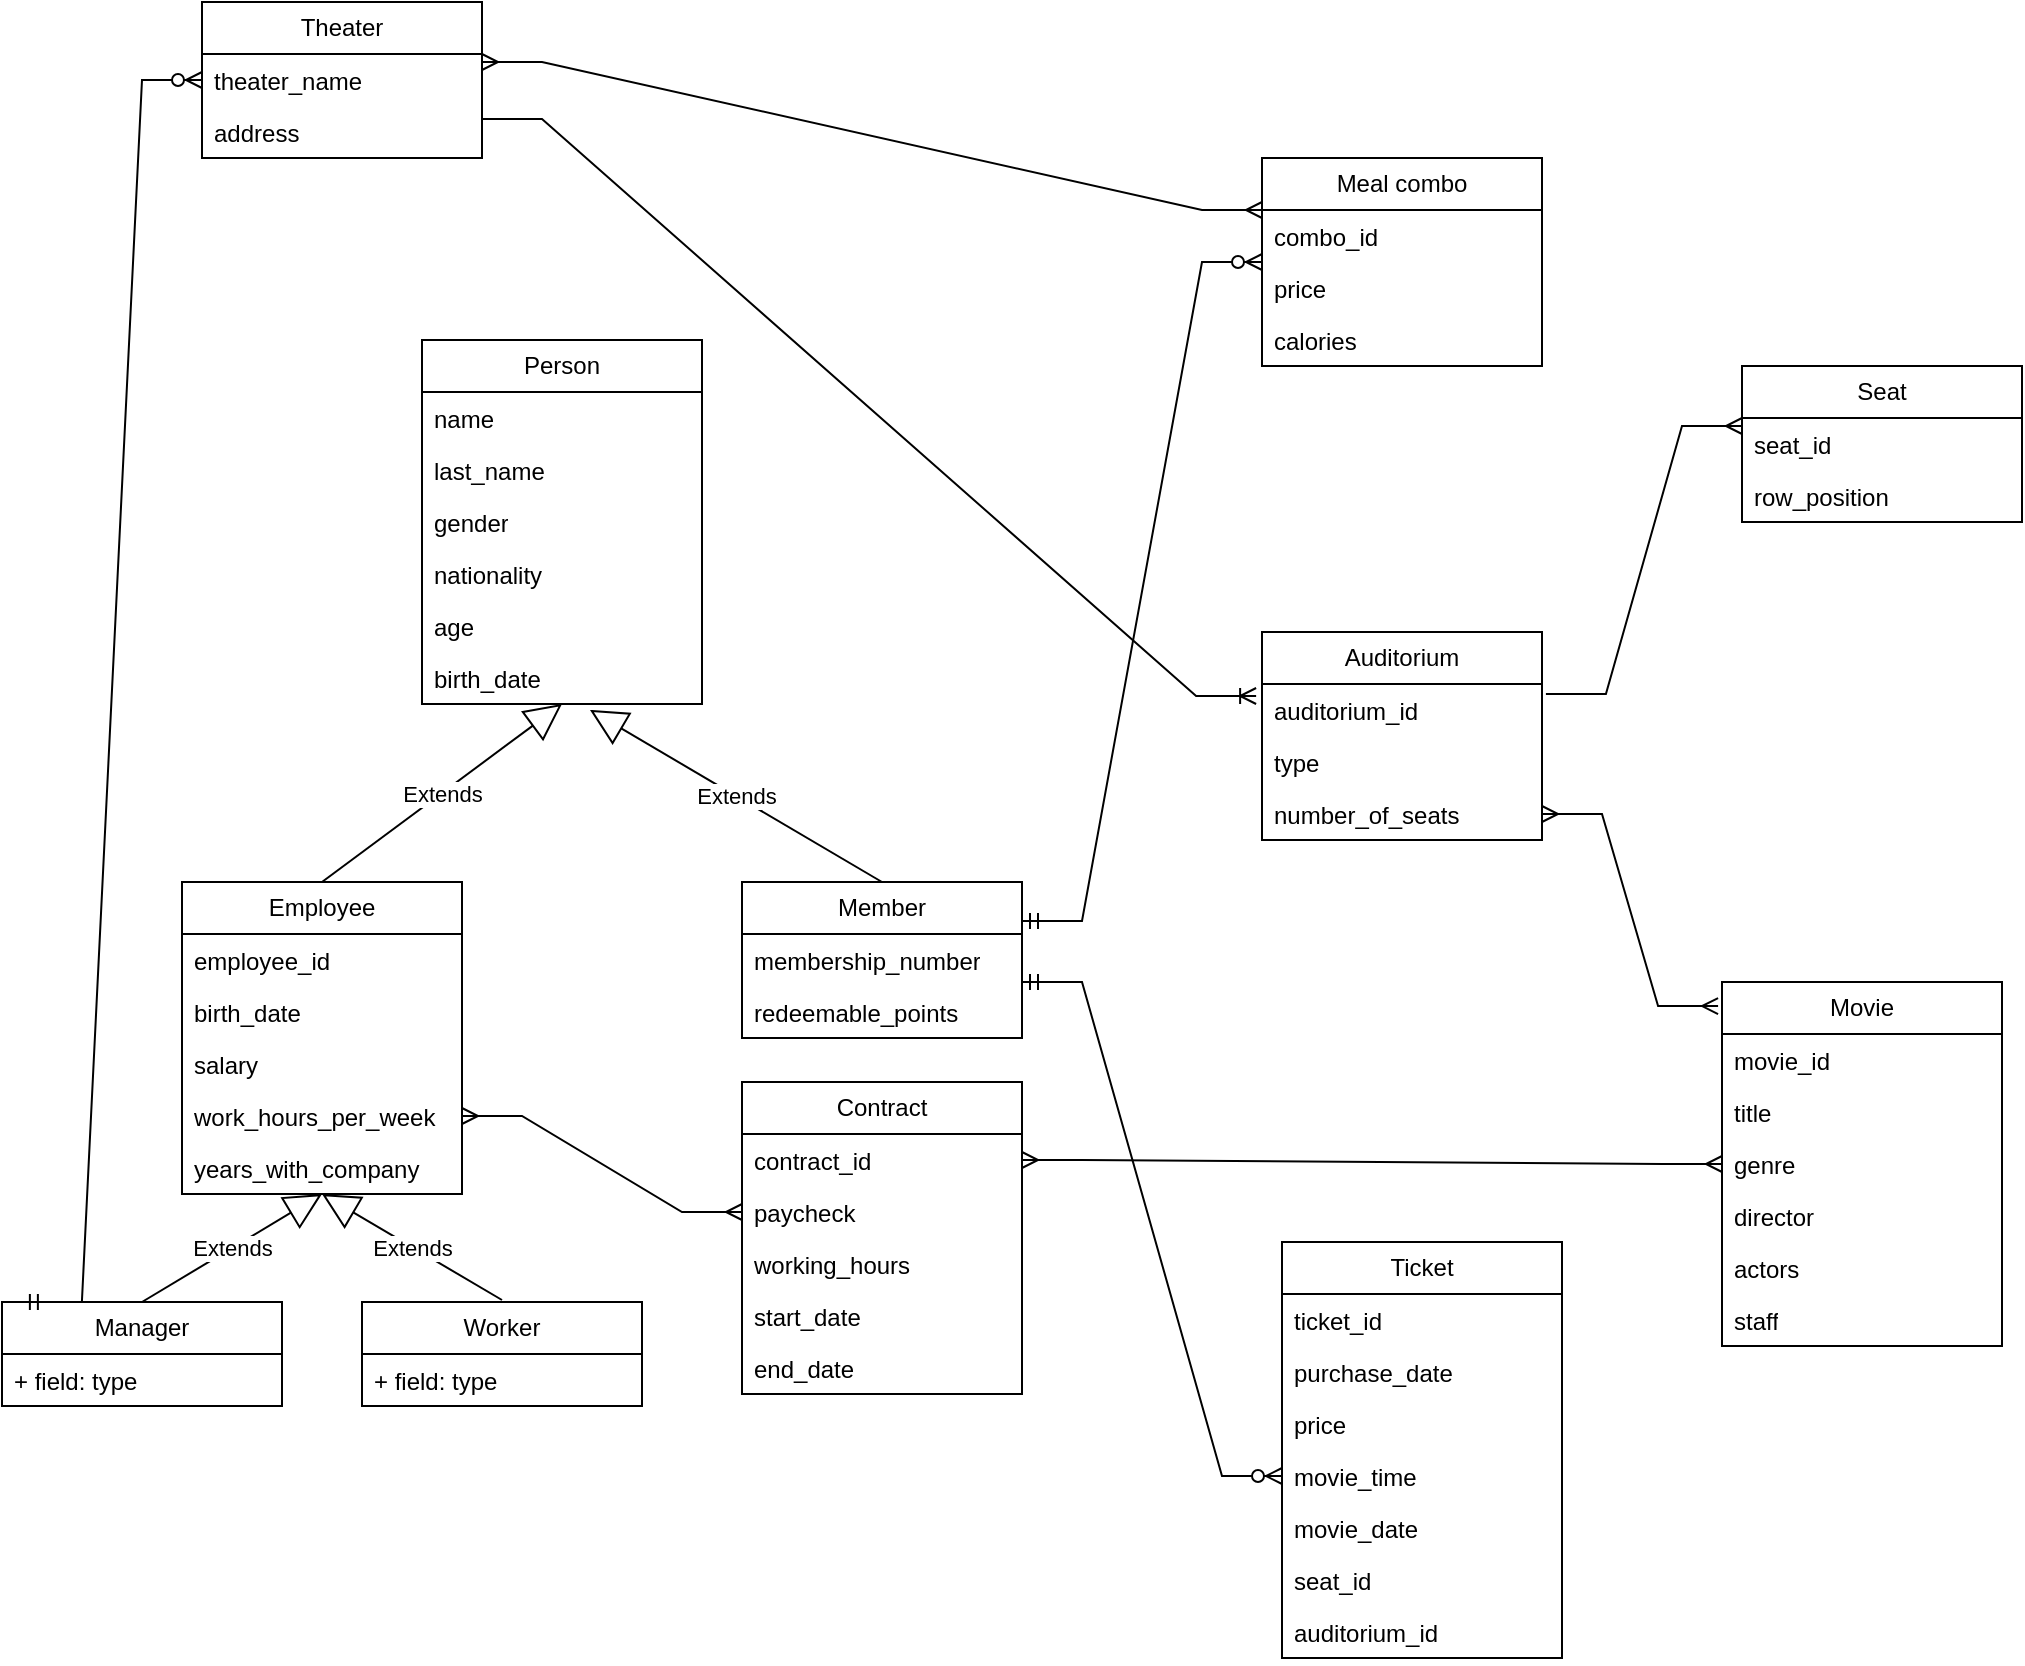 <mxfile version="24.7.17">
  <diagram id="C5RBs43oDa-KdzZeNtuy" name="Page-1">
    <mxGraphModel dx="1434" dy="746" grid="1" gridSize="10" guides="1" tooltips="1" connect="1" arrows="1" fold="1" page="1" pageScale="1" pageWidth="827" pageHeight="1169" math="0" shadow="0">
      <root>
        <mxCell id="WIyWlLk6GJQsqaUBKTNV-0" />
        <mxCell id="WIyWlLk6GJQsqaUBKTNV-1" parent="WIyWlLk6GJQsqaUBKTNV-0" />
        <mxCell id="1DJX9EsVyZHLygtoXKEn-24" value="Person" style="swimlane;fontStyle=0;childLayout=stackLayout;horizontal=1;startSize=26;fillColor=none;horizontalStack=0;resizeParent=1;resizeParentMax=0;resizeLast=0;collapsible=1;marginBottom=0;whiteSpace=wrap;html=1;" vertex="1" parent="WIyWlLk6GJQsqaUBKTNV-1">
          <mxGeometry x="600" y="439" width="140" height="182" as="geometry" />
        </mxCell>
        <mxCell id="1DJX9EsVyZHLygtoXKEn-25" value="name" style="text;strokeColor=none;fillColor=none;align=left;verticalAlign=top;spacingLeft=4;spacingRight=4;overflow=hidden;rotatable=0;points=[[0,0.5],[1,0.5]];portConstraint=eastwest;whiteSpace=wrap;html=1;" vertex="1" parent="1DJX9EsVyZHLygtoXKEn-24">
          <mxGeometry y="26" width="140" height="26" as="geometry" />
        </mxCell>
        <mxCell id="1DJX9EsVyZHLygtoXKEn-26" value="last_name" style="text;strokeColor=none;fillColor=none;align=left;verticalAlign=top;spacingLeft=4;spacingRight=4;overflow=hidden;rotatable=0;points=[[0,0.5],[1,0.5]];portConstraint=eastwest;whiteSpace=wrap;html=1;" vertex="1" parent="1DJX9EsVyZHLygtoXKEn-24">
          <mxGeometry y="52" width="140" height="26" as="geometry" />
        </mxCell>
        <mxCell id="1DJX9EsVyZHLygtoXKEn-27" value="gender" style="text;strokeColor=none;fillColor=none;align=left;verticalAlign=top;spacingLeft=4;spacingRight=4;overflow=hidden;rotatable=0;points=[[0,0.5],[1,0.5]];portConstraint=eastwest;whiteSpace=wrap;html=1;" vertex="1" parent="1DJX9EsVyZHLygtoXKEn-24">
          <mxGeometry y="78" width="140" height="26" as="geometry" />
        </mxCell>
        <mxCell id="1DJX9EsVyZHLygtoXKEn-28" value="nationality" style="text;strokeColor=none;fillColor=none;align=left;verticalAlign=top;spacingLeft=4;spacingRight=4;overflow=hidden;rotatable=0;points=[[0,0.5],[1,0.5]];portConstraint=eastwest;whiteSpace=wrap;html=1;" vertex="1" parent="1DJX9EsVyZHLygtoXKEn-24">
          <mxGeometry y="104" width="140" height="26" as="geometry" />
        </mxCell>
        <mxCell id="1DJX9EsVyZHLygtoXKEn-29" value="age" style="text;strokeColor=none;fillColor=none;align=left;verticalAlign=top;spacingLeft=4;spacingRight=4;overflow=hidden;rotatable=0;points=[[0,0.5],[1,0.5]];portConstraint=eastwest;whiteSpace=wrap;html=1;" vertex="1" parent="1DJX9EsVyZHLygtoXKEn-24">
          <mxGeometry y="130" width="140" height="26" as="geometry" />
        </mxCell>
        <mxCell id="1DJX9EsVyZHLygtoXKEn-46" value="birth_date" style="text;strokeColor=none;fillColor=none;align=left;verticalAlign=top;spacingLeft=4;spacingRight=4;overflow=hidden;rotatable=0;points=[[0,0.5],[1,0.5]];portConstraint=eastwest;whiteSpace=wrap;html=1;" vertex="1" parent="1DJX9EsVyZHLygtoXKEn-24">
          <mxGeometry y="156" width="140" height="26" as="geometry" />
        </mxCell>
        <mxCell id="1DJX9EsVyZHLygtoXKEn-30" value="Extends" style="endArrow=block;endSize=16;endFill=0;html=1;rounded=0;entryX=0.5;entryY=1;entryDx=0;entryDy=0;exitX=0.5;exitY=0;exitDx=0;exitDy=0;" edge="1" parent="WIyWlLk6GJQsqaUBKTNV-1" target="1DJX9EsVyZHLygtoXKEn-24" source="1DJX9EsVyZHLygtoXKEn-32">
          <mxGeometry width="160" relative="1" as="geometry">
            <mxPoint x="670" y="720" as="sourcePoint" />
            <mxPoint x="770" y="650" as="targetPoint" />
          </mxGeometry>
        </mxCell>
        <mxCell id="1DJX9EsVyZHLygtoXKEn-32" value="Employee" style="swimlane;fontStyle=0;childLayout=stackLayout;horizontal=1;startSize=26;fillColor=none;horizontalStack=0;resizeParent=1;resizeParentMax=0;resizeLast=0;collapsible=1;marginBottom=0;whiteSpace=wrap;html=1;" vertex="1" parent="WIyWlLk6GJQsqaUBKTNV-1">
          <mxGeometry x="480" y="710" width="140" height="156" as="geometry" />
        </mxCell>
        <mxCell id="1DJX9EsVyZHLygtoXKEn-33" value="employee_id" style="text;strokeColor=none;fillColor=none;align=left;verticalAlign=top;spacingLeft=4;spacingRight=4;overflow=hidden;rotatable=0;points=[[0,0.5],[1,0.5]];portConstraint=eastwest;whiteSpace=wrap;html=1;" vertex="1" parent="1DJX9EsVyZHLygtoXKEn-32">
          <mxGeometry y="26" width="140" height="26" as="geometry" />
        </mxCell>
        <mxCell id="1DJX9EsVyZHLygtoXKEn-34" value="birth_date" style="text;strokeColor=none;fillColor=none;align=left;verticalAlign=top;spacingLeft=4;spacingRight=4;overflow=hidden;rotatable=0;points=[[0,0.5],[1,0.5]];portConstraint=eastwest;whiteSpace=wrap;html=1;" vertex="1" parent="1DJX9EsVyZHLygtoXKEn-32">
          <mxGeometry y="52" width="140" height="26" as="geometry" />
        </mxCell>
        <mxCell id="1DJX9EsVyZHLygtoXKEn-35" value="salary" style="text;strokeColor=none;fillColor=none;align=left;verticalAlign=top;spacingLeft=4;spacingRight=4;overflow=hidden;rotatable=0;points=[[0,0.5],[1,0.5]];portConstraint=eastwest;whiteSpace=wrap;html=1;" vertex="1" parent="1DJX9EsVyZHLygtoXKEn-32">
          <mxGeometry y="78" width="140" height="26" as="geometry" />
        </mxCell>
        <mxCell id="1DJX9EsVyZHLygtoXKEn-41" value="work_hours_per_week" style="text;strokeColor=none;fillColor=none;align=left;verticalAlign=top;spacingLeft=4;spacingRight=4;overflow=hidden;rotatable=0;points=[[0,0.5],[1,0.5]];portConstraint=eastwest;whiteSpace=wrap;html=1;" vertex="1" parent="1DJX9EsVyZHLygtoXKEn-32">
          <mxGeometry y="104" width="140" height="26" as="geometry" />
        </mxCell>
        <mxCell id="1DJX9EsVyZHLygtoXKEn-42" value="years_with_company" style="text;strokeColor=none;fillColor=none;align=left;verticalAlign=top;spacingLeft=4;spacingRight=4;overflow=hidden;rotatable=0;points=[[0,0.5],[1,0.5]];portConstraint=eastwest;whiteSpace=wrap;html=1;" vertex="1" parent="1DJX9EsVyZHLygtoXKEn-32">
          <mxGeometry y="130" width="140" height="26" as="geometry" />
        </mxCell>
        <mxCell id="1DJX9EsVyZHLygtoXKEn-36" value="Member" style="swimlane;fontStyle=0;childLayout=stackLayout;horizontal=1;startSize=26;fillColor=none;horizontalStack=0;resizeParent=1;resizeParentMax=0;resizeLast=0;collapsible=1;marginBottom=0;whiteSpace=wrap;html=1;" vertex="1" parent="WIyWlLk6GJQsqaUBKTNV-1">
          <mxGeometry x="760" y="710" width="140" height="78" as="geometry" />
        </mxCell>
        <mxCell id="1DJX9EsVyZHLygtoXKEn-37" value="membership_number" style="text;strokeColor=none;fillColor=none;align=left;verticalAlign=top;spacingLeft=4;spacingRight=4;overflow=hidden;rotatable=0;points=[[0,0.5],[1,0.5]];portConstraint=eastwest;whiteSpace=wrap;html=1;" vertex="1" parent="1DJX9EsVyZHLygtoXKEn-36">
          <mxGeometry y="26" width="140" height="26" as="geometry" />
        </mxCell>
        <mxCell id="1DJX9EsVyZHLygtoXKEn-38" value="redeemable_points" style="text;strokeColor=none;fillColor=none;align=left;verticalAlign=top;spacingLeft=4;spacingRight=4;overflow=hidden;rotatable=0;points=[[0,0.5],[1,0.5]];portConstraint=eastwest;whiteSpace=wrap;html=1;" vertex="1" parent="1DJX9EsVyZHLygtoXKEn-36">
          <mxGeometry y="52" width="140" height="26" as="geometry" />
        </mxCell>
        <mxCell id="1DJX9EsVyZHLygtoXKEn-40" value="Extends" style="endArrow=block;endSize=16;endFill=0;html=1;rounded=0;exitX=0.5;exitY=0;exitDx=0;exitDy=0;entryX=0.6;entryY=1.115;entryDx=0;entryDy=0;entryPerimeter=0;" edge="1" parent="WIyWlLk6GJQsqaUBKTNV-1" source="1DJX9EsVyZHLygtoXKEn-36" target="1DJX9EsVyZHLygtoXKEn-46">
          <mxGeometry width="160" relative="1" as="geometry">
            <mxPoint x="560" y="710" as="sourcePoint" />
            <mxPoint x="670" y="580" as="targetPoint" />
          </mxGeometry>
        </mxCell>
        <mxCell id="1DJX9EsVyZHLygtoXKEn-47" value="Manager" style="swimlane;fontStyle=0;childLayout=stackLayout;horizontal=1;startSize=26;fillColor=none;horizontalStack=0;resizeParent=1;resizeParentMax=0;resizeLast=0;collapsible=1;marginBottom=0;whiteSpace=wrap;html=1;" vertex="1" parent="WIyWlLk6GJQsqaUBKTNV-1">
          <mxGeometry x="390" y="920" width="140" height="52" as="geometry" />
        </mxCell>
        <mxCell id="1DJX9EsVyZHLygtoXKEn-48" value="+ field: type" style="text;strokeColor=none;fillColor=none;align=left;verticalAlign=top;spacingLeft=4;spacingRight=4;overflow=hidden;rotatable=0;points=[[0,0.5],[1,0.5]];portConstraint=eastwest;whiteSpace=wrap;html=1;" vertex="1" parent="1DJX9EsVyZHLygtoXKEn-47">
          <mxGeometry y="26" width="140" height="26" as="geometry" />
        </mxCell>
        <mxCell id="1DJX9EsVyZHLygtoXKEn-51" value="Worker" style="swimlane;fontStyle=0;childLayout=stackLayout;horizontal=1;startSize=26;fillColor=none;horizontalStack=0;resizeParent=1;resizeParentMax=0;resizeLast=0;collapsible=1;marginBottom=0;whiteSpace=wrap;html=1;" vertex="1" parent="WIyWlLk6GJQsqaUBKTNV-1">
          <mxGeometry x="570" y="920" width="140" height="52" as="geometry" />
        </mxCell>
        <mxCell id="1DJX9EsVyZHLygtoXKEn-55" value="Extends" style="endArrow=block;endSize=16;endFill=0;html=1;rounded=0;entryX=0.5;entryY=1;entryDx=0;entryDy=0;" edge="1" parent="1DJX9EsVyZHLygtoXKEn-51" target="1DJX9EsVyZHLygtoXKEn-32">
          <mxGeometry width="160" relative="1" as="geometry">
            <mxPoint x="-110" as="sourcePoint" />
            <mxPoint x="50" as="targetPoint" />
          </mxGeometry>
        </mxCell>
        <mxCell id="1DJX9EsVyZHLygtoXKEn-52" value="+ field: type" style="text;strokeColor=none;fillColor=none;align=left;verticalAlign=top;spacingLeft=4;spacingRight=4;overflow=hidden;rotatable=0;points=[[0,0.5],[1,0.5]];portConstraint=eastwest;whiteSpace=wrap;html=1;" vertex="1" parent="1DJX9EsVyZHLygtoXKEn-51">
          <mxGeometry y="26" width="140" height="26" as="geometry" />
        </mxCell>
        <mxCell id="1DJX9EsVyZHLygtoXKEn-56" value="Extends" style="endArrow=block;endSize=16;endFill=0;html=1;rounded=0;entryX=0.5;entryY=1;entryDx=0;entryDy=0;" edge="1" parent="WIyWlLk6GJQsqaUBKTNV-1" target="1DJX9EsVyZHLygtoXKEn-32">
          <mxGeometry width="160" relative="1" as="geometry">
            <mxPoint x="640" y="919" as="sourcePoint" />
            <mxPoint x="800" y="919" as="targetPoint" />
          </mxGeometry>
        </mxCell>
        <mxCell id="1DJX9EsVyZHLygtoXKEn-57" value="Theater" style="swimlane;fontStyle=0;childLayout=stackLayout;horizontal=1;startSize=26;fillColor=none;horizontalStack=0;resizeParent=1;resizeParentMax=0;resizeLast=0;collapsible=1;marginBottom=0;whiteSpace=wrap;html=1;" vertex="1" parent="WIyWlLk6GJQsqaUBKTNV-1">
          <mxGeometry x="490" y="270" width="140" height="78" as="geometry" />
        </mxCell>
        <mxCell id="1DJX9EsVyZHLygtoXKEn-58" value="theater_name" style="text;strokeColor=none;fillColor=none;align=left;verticalAlign=top;spacingLeft=4;spacingRight=4;overflow=hidden;rotatable=0;points=[[0,0.5],[1,0.5]];portConstraint=eastwest;whiteSpace=wrap;html=1;" vertex="1" parent="1DJX9EsVyZHLygtoXKEn-57">
          <mxGeometry y="26" width="140" height="26" as="geometry" />
        </mxCell>
        <mxCell id="1DJX9EsVyZHLygtoXKEn-59" value="address" style="text;strokeColor=none;fillColor=none;align=left;verticalAlign=top;spacingLeft=4;spacingRight=4;overflow=hidden;rotatable=0;points=[[0,0.5],[1,0.5]];portConstraint=eastwest;whiteSpace=wrap;html=1;" vertex="1" parent="1DJX9EsVyZHLygtoXKEn-57">
          <mxGeometry y="52" width="140" height="26" as="geometry" />
        </mxCell>
        <mxCell id="1DJX9EsVyZHLygtoXKEn-61" value="Auditorium" style="swimlane;fontStyle=0;childLayout=stackLayout;horizontal=1;startSize=26;fillColor=none;horizontalStack=0;resizeParent=1;resizeParentMax=0;resizeLast=0;collapsible=1;marginBottom=0;whiteSpace=wrap;html=1;" vertex="1" parent="WIyWlLk6GJQsqaUBKTNV-1">
          <mxGeometry x="1020" y="585" width="140" height="104" as="geometry" />
        </mxCell>
        <mxCell id="1DJX9EsVyZHLygtoXKEn-62" value="auditorium_id" style="text;strokeColor=none;fillColor=none;align=left;verticalAlign=top;spacingLeft=4;spacingRight=4;overflow=hidden;rotatable=0;points=[[0,0.5],[1,0.5]];portConstraint=eastwest;whiteSpace=wrap;html=1;" vertex="1" parent="1DJX9EsVyZHLygtoXKEn-61">
          <mxGeometry y="26" width="140" height="26" as="geometry" />
        </mxCell>
        <mxCell id="1DJX9EsVyZHLygtoXKEn-63" value="type" style="text;strokeColor=none;fillColor=none;align=left;verticalAlign=top;spacingLeft=4;spacingRight=4;overflow=hidden;rotatable=0;points=[[0,0.5],[1,0.5]];portConstraint=eastwest;whiteSpace=wrap;html=1;" vertex="1" parent="1DJX9EsVyZHLygtoXKEn-61">
          <mxGeometry y="52" width="140" height="26" as="geometry" />
        </mxCell>
        <mxCell id="1DJX9EsVyZHLygtoXKEn-64" value="number_of_seats" style="text;strokeColor=none;fillColor=none;align=left;verticalAlign=top;spacingLeft=4;spacingRight=4;overflow=hidden;rotatable=0;points=[[0,0.5],[1,0.5]];portConstraint=eastwest;whiteSpace=wrap;html=1;" vertex="1" parent="1DJX9EsVyZHLygtoXKEn-61">
          <mxGeometry y="78" width="140" height="26" as="geometry" />
        </mxCell>
        <mxCell id="1DJX9EsVyZHLygtoXKEn-65" value="Seat" style="swimlane;fontStyle=0;childLayout=stackLayout;horizontal=1;startSize=26;fillColor=none;horizontalStack=0;resizeParent=1;resizeParentMax=0;resizeLast=0;collapsible=1;marginBottom=0;whiteSpace=wrap;html=1;" vertex="1" parent="WIyWlLk6GJQsqaUBKTNV-1">
          <mxGeometry x="1260" y="452" width="140" height="78" as="geometry" />
        </mxCell>
        <mxCell id="1DJX9EsVyZHLygtoXKEn-66" value="seat_id" style="text;strokeColor=none;fillColor=none;align=left;verticalAlign=top;spacingLeft=4;spacingRight=4;overflow=hidden;rotatable=0;points=[[0,0.5],[1,0.5]];portConstraint=eastwest;whiteSpace=wrap;html=1;" vertex="1" parent="1DJX9EsVyZHLygtoXKEn-65">
          <mxGeometry y="26" width="140" height="26" as="geometry" />
        </mxCell>
        <mxCell id="1DJX9EsVyZHLygtoXKEn-67" value="row_position" style="text;strokeColor=none;fillColor=none;align=left;verticalAlign=top;spacingLeft=4;spacingRight=4;overflow=hidden;rotatable=0;points=[[0,0.5],[1,0.5]];portConstraint=eastwest;whiteSpace=wrap;html=1;" vertex="1" parent="1DJX9EsVyZHLygtoXKEn-65">
          <mxGeometry y="52" width="140" height="26" as="geometry" />
        </mxCell>
        <mxCell id="1DJX9EsVyZHLygtoXKEn-78" value="Movie" style="swimlane;fontStyle=0;childLayout=stackLayout;horizontal=1;startSize=26;fillColor=none;horizontalStack=0;resizeParent=1;resizeParentMax=0;resizeLast=0;collapsible=1;marginBottom=0;whiteSpace=wrap;html=1;" vertex="1" parent="WIyWlLk6GJQsqaUBKTNV-1">
          <mxGeometry x="1250" y="760" width="140" height="182" as="geometry" />
        </mxCell>
        <mxCell id="1DJX9EsVyZHLygtoXKEn-79" value="movie_id" style="text;strokeColor=none;fillColor=none;align=left;verticalAlign=top;spacingLeft=4;spacingRight=4;overflow=hidden;rotatable=0;points=[[0,0.5],[1,0.5]];portConstraint=eastwest;whiteSpace=wrap;html=1;" vertex="1" parent="1DJX9EsVyZHLygtoXKEn-78">
          <mxGeometry y="26" width="140" height="26" as="geometry" />
        </mxCell>
        <mxCell id="1DJX9EsVyZHLygtoXKEn-80" value="title" style="text;strokeColor=none;fillColor=none;align=left;verticalAlign=top;spacingLeft=4;spacingRight=4;overflow=hidden;rotatable=0;points=[[0,0.5],[1,0.5]];portConstraint=eastwest;whiteSpace=wrap;html=1;" vertex="1" parent="1DJX9EsVyZHLygtoXKEn-78">
          <mxGeometry y="52" width="140" height="26" as="geometry" />
        </mxCell>
        <mxCell id="1DJX9EsVyZHLygtoXKEn-81" value="genre" style="text;strokeColor=none;fillColor=none;align=left;verticalAlign=top;spacingLeft=4;spacingRight=4;overflow=hidden;rotatable=0;points=[[0,0.5],[1,0.5]];portConstraint=eastwest;whiteSpace=wrap;html=1;" vertex="1" parent="1DJX9EsVyZHLygtoXKEn-78">
          <mxGeometry y="78" width="140" height="26" as="geometry" />
        </mxCell>
        <mxCell id="1DJX9EsVyZHLygtoXKEn-82" value="director" style="text;strokeColor=none;fillColor=none;align=left;verticalAlign=top;spacingLeft=4;spacingRight=4;overflow=hidden;rotatable=0;points=[[0,0.5],[1,0.5]];portConstraint=eastwest;whiteSpace=wrap;html=1;" vertex="1" parent="1DJX9EsVyZHLygtoXKEn-78">
          <mxGeometry y="104" width="140" height="26" as="geometry" />
        </mxCell>
        <mxCell id="1DJX9EsVyZHLygtoXKEn-83" value="actors" style="text;strokeColor=none;fillColor=none;align=left;verticalAlign=top;spacingLeft=4;spacingRight=4;overflow=hidden;rotatable=0;points=[[0,0.5],[1,0.5]];portConstraint=eastwest;whiteSpace=wrap;html=1;" vertex="1" parent="1DJX9EsVyZHLygtoXKEn-78">
          <mxGeometry y="130" width="140" height="26" as="geometry" />
        </mxCell>
        <mxCell id="1DJX9EsVyZHLygtoXKEn-84" value="staff" style="text;strokeColor=none;fillColor=none;align=left;verticalAlign=top;spacingLeft=4;spacingRight=4;overflow=hidden;rotatable=0;points=[[0,0.5],[1,0.5]];portConstraint=eastwest;whiteSpace=wrap;html=1;" vertex="1" parent="1DJX9EsVyZHLygtoXKEn-78">
          <mxGeometry y="156" width="140" height="26" as="geometry" />
        </mxCell>
        <mxCell id="1DJX9EsVyZHLygtoXKEn-85" value="Contract" style="swimlane;fontStyle=0;childLayout=stackLayout;horizontal=1;startSize=26;fillColor=none;horizontalStack=0;resizeParent=1;resizeParentMax=0;resizeLast=0;collapsible=1;marginBottom=0;whiteSpace=wrap;html=1;" vertex="1" parent="WIyWlLk6GJQsqaUBKTNV-1">
          <mxGeometry x="760" y="810" width="140" height="156" as="geometry" />
        </mxCell>
        <mxCell id="1DJX9EsVyZHLygtoXKEn-86" value="contract_id" style="text;strokeColor=none;fillColor=none;align=left;verticalAlign=top;spacingLeft=4;spacingRight=4;overflow=hidden;rotatable=0;points=[[0,0.5],[1,0.5]];portConstraint=eastwest;whiteSpace=wrap;html=1;" vertex="1" parent="1DJX9EsVyZHLygtoXKEn-85">
          <mxGeometry y="26" width="140" height="26" as="geometry" />
        </mxCell>
        <mxCell id="1DJX9EsVyZHLygtoXKEn-87" value="paycheck" style="text;strokeColor=none;fillColor=none;align=left;verticalAlign=top;spacingLeft=4;spacingRight=4;overflow=hidden;rotatable=0;points=[[0,0.5],[1,0.5]];portConstraint=eastwest;whiteSpace=wrap;html=1;" vertex="1" parent="1DJX9EsVyZHLygtoXKEn-85">
          <mxGeometry y="52" width="140" height="26" as="geometry" />
        </mxCell>
        <mxCell id="1DJX9EsVyZHLygtoXKEn-89" value="working_hours" style="text;strokeColor=none;fillColor=none;align=left;verticalAlign=top;spacingLeft=4;spacingRight=4;overflow=hidden;rotatable=0;points=[[0,0.5],[1,0.5]];portConstraint=eastwest;whiteSpace=wrap;html=1;" vertex="1" parent="1DJX9EsVyZHLygtoXKEn-85">
          <mxGeometry y="78" width="140" height="26" as="geometry" />
        </mxCell>
        <mxCell id="1DJX9EsVyZHLygtoXKEn-88" value="start_date" style="text;strokeColor=none;fillColor=none;align=left;verticalAlign=top;spacingLeft=4;spacingRight=4;overflow=hidden;rotatable=0;points=[[0,0.5],[1,0.5]];portConstraint=eastwest;whiteSpace=wrap;html=1;" vertex="1" parent="1DJX9EsVyZHLygtoXKEn-85">
          <mxGeometry y="104" width="140" height="26" as="geometry" />
        </mxCell>
        <mxCell id="1DJX9EsVyZHLygtoXKEn-90" value="end_date" style="text;strokeColor=none;fillColor=none;align=left;verticalAlign=top;spacingLeft=4;spacingRight=4;overflow=hidden;rotatable=0;points=[[0,0.5],[1,0.5]];portConstraint=eastwest;whiteSpace=wrap;html=1;" vertex="1" parent="1DJX9EsVyZHLygtoXKEn-85">
          <mxGeometry y="130" width="140" height="26" as="geometry" />
        </mxCell>
        <mxCell id="1DJX9EsVyZHLygtoXKEn-91" value="Ticket" style="swimlane;fontStyle=0;childLayout=stackLayout;horizontal=1;startSize=26;fillColor=none;horizontalStack=0;resizeParent=1;resizeParentMax=0;resizeLast=0;collapsible=1;marginBottom=0;whiteSpace=wrap;html=1;" vertex="1" parent="WIyWlLk6GJQsqaUBKTNV-1">
          <mxGeometry x="1030" y="890" width="140" height="208" as="geometry" />
        </mxCell>
        <mxCell id="1DJX9EsVyZHLygtoXKEn-92" value="ticket_id" style="text;strokeColor=none;fillColor=none;align=left;verticalAlign=top;spacingLeft=4;spacingRight=4;overflow=hidden;rotatable=0;points=[[0,0.5],[1,0.5]];portConstraint=eastwest;whiteSpace=wrap;html=1;" vertex="1" parent="1DJX9EsVyZHLygtoXKEn-91">
          <mxGeometry y="26" width="140" height="26" as="geometry" />
        </mxCell>
        <mxCell id="1DJX9EsVyZHLygtoXKEn-93" value="purchase_date" style="text;strokeColor=none;fillColor=none;align=left;verticalAlign=top;spacingLeft=4;spacingRight=4;overflow=hidden;rotatable=0;points=[[0,0.5],[1,0.5]];portConstraint=eastwest;whiteSpace=wrap;html=1;" vertex="1" parent="1DJX9EsVyZHLygtoXKEn-91">
          <mxGeometry y="52" width="140" height="26" as="geometry" />
        </mxCell>
        <mxCell id="1DJX9EsVyZHLygtoXKEn-95" value="price" style="text;strokeColor=none;fillColor=none;align=left;verticalAlign=top;spacingLeft=4;spacingRight=4;overflow=hidden;rotatable=0;points=[[0,0.5],[1,0.5]];portConstraint=eastwest;whiteSpace=wrap;html=1;" vertex="1" parent="1DJX9EsVyZHLygtoXKEn-91">
          <mxGeometry y="78" width="140" height="26" as="geometry" />
        </mxCell>
        <mxCell id="1DJX9EsVyZHLygtoXKEn-94" value="movie_time" style="text;strokeColor=none;fillColor=none;align=left;verticalAlign=top;spacingLeft=4;spacingRight=4;overflow=hidden;rotatable=0;points=[[0,0.5],[1,0.5]];portConstraint=eastwest;whiteSpace=wrap;html=1;" vertex="1" parent="1DJX9EsVyZHLygtoXKEn-91">
          <mxGeometry y="104" width="140" height="26" as="geometry" />
        </mxCell>
        <mxCell id="1DJX9EsVyZHLygtoXKEn-97" value="movie_date" style="text;strokeColor=none;fillColor=none;align=left;verticalAlign=top;spacingLeft=4;spacingRight=4;overflow=hidden;rotatable=0;points=[[0,0.5],[1,0.5]];portConstraint=eastwest;whiteSpace=wrap;html=1;" vertex="1" parent="1DJX9EsVyZHLygtoXKEn-91">
          <mxGeometry y="130" width="140" height="26" as="geometry" />
        </mxCell>
        <mxCell id="1DJX9EsVyZHLygtoXKEn-96" value="seat_id" style="text;strokeColor=none;fillColor=none;align=left;verticalAlign=top;spacingLeft=4;spacingRight=4;overflow=hidden;rotatable=0;points=[[0,0.5],[1,0.5]];portConstraint=eastwest;whiteSpace=wrap;html=1;" vertex="1" parent="1DJX9EsVyZHLygtoXKEn-91">
          <mxGeometry y="156" width="140" height="26" as="geometry" />
        </mxCell>
        <mxCell id="1DJX9EsVyZHLygtoXKEn-98" value="auditorium_id" style="text;strokeColor=none;fillColor=none;align=left;verticalAlign=top;spacingLeft=4;spacingRight=4;overflow=hidden;rotatable=0;points=[[0,0.5],[1,0.5]];portConstraint=eastwest;whiteSpace=wrap;html=1;" vertex="1" parent="1DJX9EsVyZHLygtoXKEn-91">
          <mxGeometry y="182" width="140" height="26" as="geometry" />
        </mxCell>
        <mxCell id="1DJX9EsVyZHLygtoXKEn-103" value="Meal combo" style="swimlane;fontStyle=0;childLayout=stackLayout;horizontal=1;startSize=26;fillColor=none;horizontalStack=0;resizeParent=1;resizeParentMax=0;resizeLast=0;collapsible=1;marginBottom=0;whiteSpace=wrap;html=1;" vertex="1" parent="WIyWlLk6GJQsqaUBKTNV-1">
          <mxGeometry x="1020" y="348" width="140" height="104" as="geometry" />
        </mxCell>
        <mxCell id="1DJX9EsVyZHLygtoXKEn-104" value="combo_id" style="text;strokeColor=none;fillColor=none;align=left;verticalAlign=top;spacingLeft=4;spacingRight=4;overflow=hidden;rotatable=0;points=[[0,0.5],[1,0.5]];portConstraint=eastwest;whiteSpace=wrap;html=1;" vertex="1" parent="1DJX9EsVyZHLygtoXKEn-103">
          <mxGeometry y="26" width="140" height="26" as="geometry" />
        </mxCell>
        <mxCell id="1DJX9EsVyZHLygtoXKEn-105" value="price" style="text;strokeColor=none;fillColor=none;align=left;verticalAlign=top;spacingLeft=4;spacingRight=4;overflow=hidden;rotatable=0;points=[[0,0.5],[1,0.5]];portConstraint=eastwest;whiteSpace=wrap;html=1;" vertex="1" parent="1DJX9EsVyZHLygtoXKEn-103">
          <mxGeometry y="52" width="140" height="26" as="geometry" />
        </mxCell>
        <mxCell id="1DJX9EsVyZHLygtoXKEn-106" value="calories" style="text;strokeColor=none;fillColor=none;align=left;verticalAlign=top;spacingLeft=4;spacingRight=4;overflow=hidden;rotatable=0;points=[[0,0.5],[1,0.5]];portConstraint=eastwest;whiteSpace=wrap;html=1;" vertex="1" parent="1DJX9EsVyZHLygtoXKEn-103">
          <mxGeometry y="78" width="140" height="26" as="geometry" />
        </mxCell>
        <mxCell id="1DJX9EsVyZHLygtoXKEn-110" value="" style="edgeStyle=entityRelationEdgeStyle;fontSize=12;html=1;endArrow=ERoneToMany;rounded=0;entryX=-0.021;entryY=0.231;entryDx=0;entryDy=0;entryPerimeter=0;exitX=1;exitY=0.75;exitDx=0;exitDy=0;" edge="1" parent="WIyWlLk6GJQsqaUBKTNV-1" source="1DJX9EsVyZHLygtoXKEn-57" target="1DJX9EsVyZHLygtoXKEn-62">
          <mxGeometry width="100" height="100" relative="1" as="geometry">
            <mxPoint x="1060" y="602" as="sourcePoint" />
            <mxPoint x="970" y="680" as="targetPoint" />
            <Array as="points">
              <mxPoint x="1050" y="602" />
            </Array>
          </mxGeometry>
        </mxCell>
        <mxCell id="1DJX9EsVyZHLygtoXKEn-112" value="" style="edgeStyle=entityRelationEdgeStyle;fontSize=12;html=1;endArrow=ERmany;rounded=0;entryX=0;entryY=0.154;entryDx=0;entryDy=0;entryPerimeter=0;exitX=1.014;exitY=0.192;exitDx=0;exitDy=0;exitPerimeter=0;" edge="1" parent="WIyWlLk6GJQsqaUBKTNV-1" source="1DJX9EsVyZHLygtoXKEn-62" target="1DJX9EsVyZHLygtoXKEn-66">
          <mxGeometry width="100" height="100" relative="1" as="geometry">
            <mxPoint x="1300" y="600" as="sourcePoint" />
            <mxPoint x="970" y="680" as="targetPoint" />
            <Array as="points">
              <mxPoint x="1200" y="670" />
            </Array>
          </mxGeometry>
        </mxCell>
        <mxCell id="1DJX9EsVyZHLygtoXKEn-114" value="" style="edgeStyle=entityRelationEdgeStyle;fontSize=12;html=1;endArrow=ERmany;startArrow=ERmany;rounded=0;entryX=-0.014;entryY=0.066;entryDx=0;entryDy=0;entryPerimeter=0;exitX=1;exitY=0.5;exitDx=0;exitDy=0;" edge="1" parent="WIyWlLk6GJQsqaUBKTNV-1" source="1DJX9EsVyZHLygtoXKEn-64" target="1DJX9EsVyZHLygtoXKEn-78">
          <mxGeometry width="100" height="100" relative="1" as="geometry">
            <mxPoint x="1220" y="770" as="sourcePoint" />
            <mxPoint x="1390" y="770" as="targetPoint" />
            <Array as="points">
              <mxPoint x="1350" y="750" />
              <mxPoint x="1320" y="830" />
              <mxPoint x="1310" y="710" />
            </Array>
          </mxGeometry>
        </mxCell>
        <mxCell id="1DJX9EsVyZHLygtoXKEn-115" value="" style="edgeStyle=entityRelationEdgeStyle;fontSize=12;html=1;endArrow=ERmany;startArrow=ERmany;rounded=0;exitX=1;exitY=0.5;exitDx=0;exitDy=0;entryX=0;entryY=0.5;entryDx=0;entryDy=0;" edge="1" parent="WIyWlLk6GJQsqaUBKTNV-1" source="1DJX9EsVyZHLygtoXKEn-41" target="1DJX9EsVyZHLygtoXKEn-87">
          <mxGeometry width="100" height="100" relative="1" as="geometry">
            <mxPoint x="920" y="840" as="sourcePoint" />
            <mxPoint x="1020" y="740" as="targetPoint" />
          </mxGeometry>
        </mxCell>
        <mxCell id="1DJX9EsVyZHLygtoXKEn-116" value="" style="edgeStyle=entityRelationEdgeStyle;fontSize=12;html=1;endArrow=ERmany;startArrow=ERmany;rounded=0;entryX=0;entryY=0.5;entryDx=0;entryDy=0;exitX=1;exitY=0.25;exitDx=0;exitDy=0;" edge="1" parent="WIyWlLk6GJQsqaUBKTNV-1" source="1DJX9EsVyZHLygtoXKEn-85" target="1DJX9EsVyZHLygtoXKEn-81">
          <mxGeometry width="100" height="100" relative="1" as="geometry">
            <mxPoint x="920" y="840" as="sourcePoint" />
            <mxPoint x="1020" y="740" as="targetPoint" />
            <Array as="points">
              <mxPoint x="1110" y="980" />
              <mxPoint x="1120" y="830" />
            </Array>
          </mxGeometry>
        </mxCell>
        <mxCell id="1DJX9EsVyZHLygtoXKEn-118" value="" style="edgeStyle=entityRelationEdgeStyle;fontSize=12;html=1;endArrow=ERzeroToMany;startArrow=ERmandOne;rounded=0;entryX=0;entryY=0.5;entryDx=0;entryDy=0;exitX=0.071;exitY=0;exitDx=0;exitDy=0;exitPerimeter=0;" edge="1" parent="WIyWlLk6GJQsqaUBKTNV-1" source="1DJX9EsVyZHLygtoXKEn-47" target="1DJX9EsVyZHLygtoXKEn-58">
          <mxGeometry width="100" height="100" relative="1" as="geometry">
            <mxPoint x="390" y="880" as="sourcePoint" />
            <mxPoint x="900" y="550" as="targetPoint" />
            <Array as="points">
              <mxPoint x="330" y="900" />
              <mxPoint x="380" y="660" />
              <mxPoint x="390" y="340" />
              <mxPoint x="400" y="590" />
              <mxPoint x="460" y="520" />
              <mxPoint x="410" y="310" />
              <mxPoint x="290" y="810" />
              <mxPoint x="380" y="840" />
            </Array>
          </mxGeometry>
        </mxCell>
        <mxCell id="1DJX9EsVyZHLygtoXKEn-119" value="" style="edgeStyle=entityRelationEdgeStyle;fontSize=12;html=1;endArrow=ERzeroToMany;startArrow=ERmandOne;rounded=0;entryX=0;entryY=0.5;entryDx=0;entryDy=0;exitX=1;exitY=-0.077;exitDx=0;exitDy=0;exitPerimeter=0;" edge="1" parent="WIyWlLk6GJQsqaUBKTNV-1" source="1DJX9EsVyZHLygtoXKEn-38" target="1DJX9EsVyZHLygtoXKEn-94">
          <mxGeometry width="100" height="100" relative="1" as="geometry">
            <mxPoint x="890" y="770" as="sourcePoint" />
            <mxPoint x="990" y="670" as="targetPoint" />
          </mxGeometry>
        </mxCell>
        <mxCell id="1DJX9EsVyZHLygtoXKEn-120" value="" style="edgeStyle=entityRelationEdgeStyle;fontSize=12;html=1;endArrow=ERzeroToMany;startArrow=ERmandOne;rounded=0;exitX=1;exitY=0.25;exitDx=0;exitDy=0;entryX=0;entryY=0.5;entryDx=0;entryDy=0;" edge="1" parent="WIyWlLk6GJQsqaUBKTNV-1" source="1DJX9EsVyZHLygtoXKEn-36" target="1DJX9EsVyZHLygtoXKEn-103">
          <mxGeometry width="100" height="100" relative="1" as="geometry">
            <mxPoint x="890" y="680" as="sourcePoint" />
            <mxPoint x="990" y="580" as="targetPoint" />
            <Array as="points">
              <mxPoint x="980" y="650" />
            </Array>
          </mxGeometry>
        </mxCell>
        <mxCell id="1DJX9EsVyZHLygtoXKEn-121" value="" style="edgeStyle=entityRelationEdgeStyle;fontSize=12;html=1;endArrow=ERmany;startArrow=ERmany;rounded=0;entryX=0;entryY=0.25;entryDx=0;entryDy=0;" edge="1" parent="WIyWlLk6GJQsqaUBKTNV-1" target="1DJX9EsVyZHLygtoXKEn-103">
          <mxGeometry width="100" height="100" relative="1" as="geometry">
            <mxPoint x="630" y="300" as="sourcePoint" />
            <mxPoint x="1040" y="540" as="targetPoint" />
          </mxGeometry>
        </mxCell>
      </root>
    </mxGraphModel>
  </diagram>
</mxfile>
